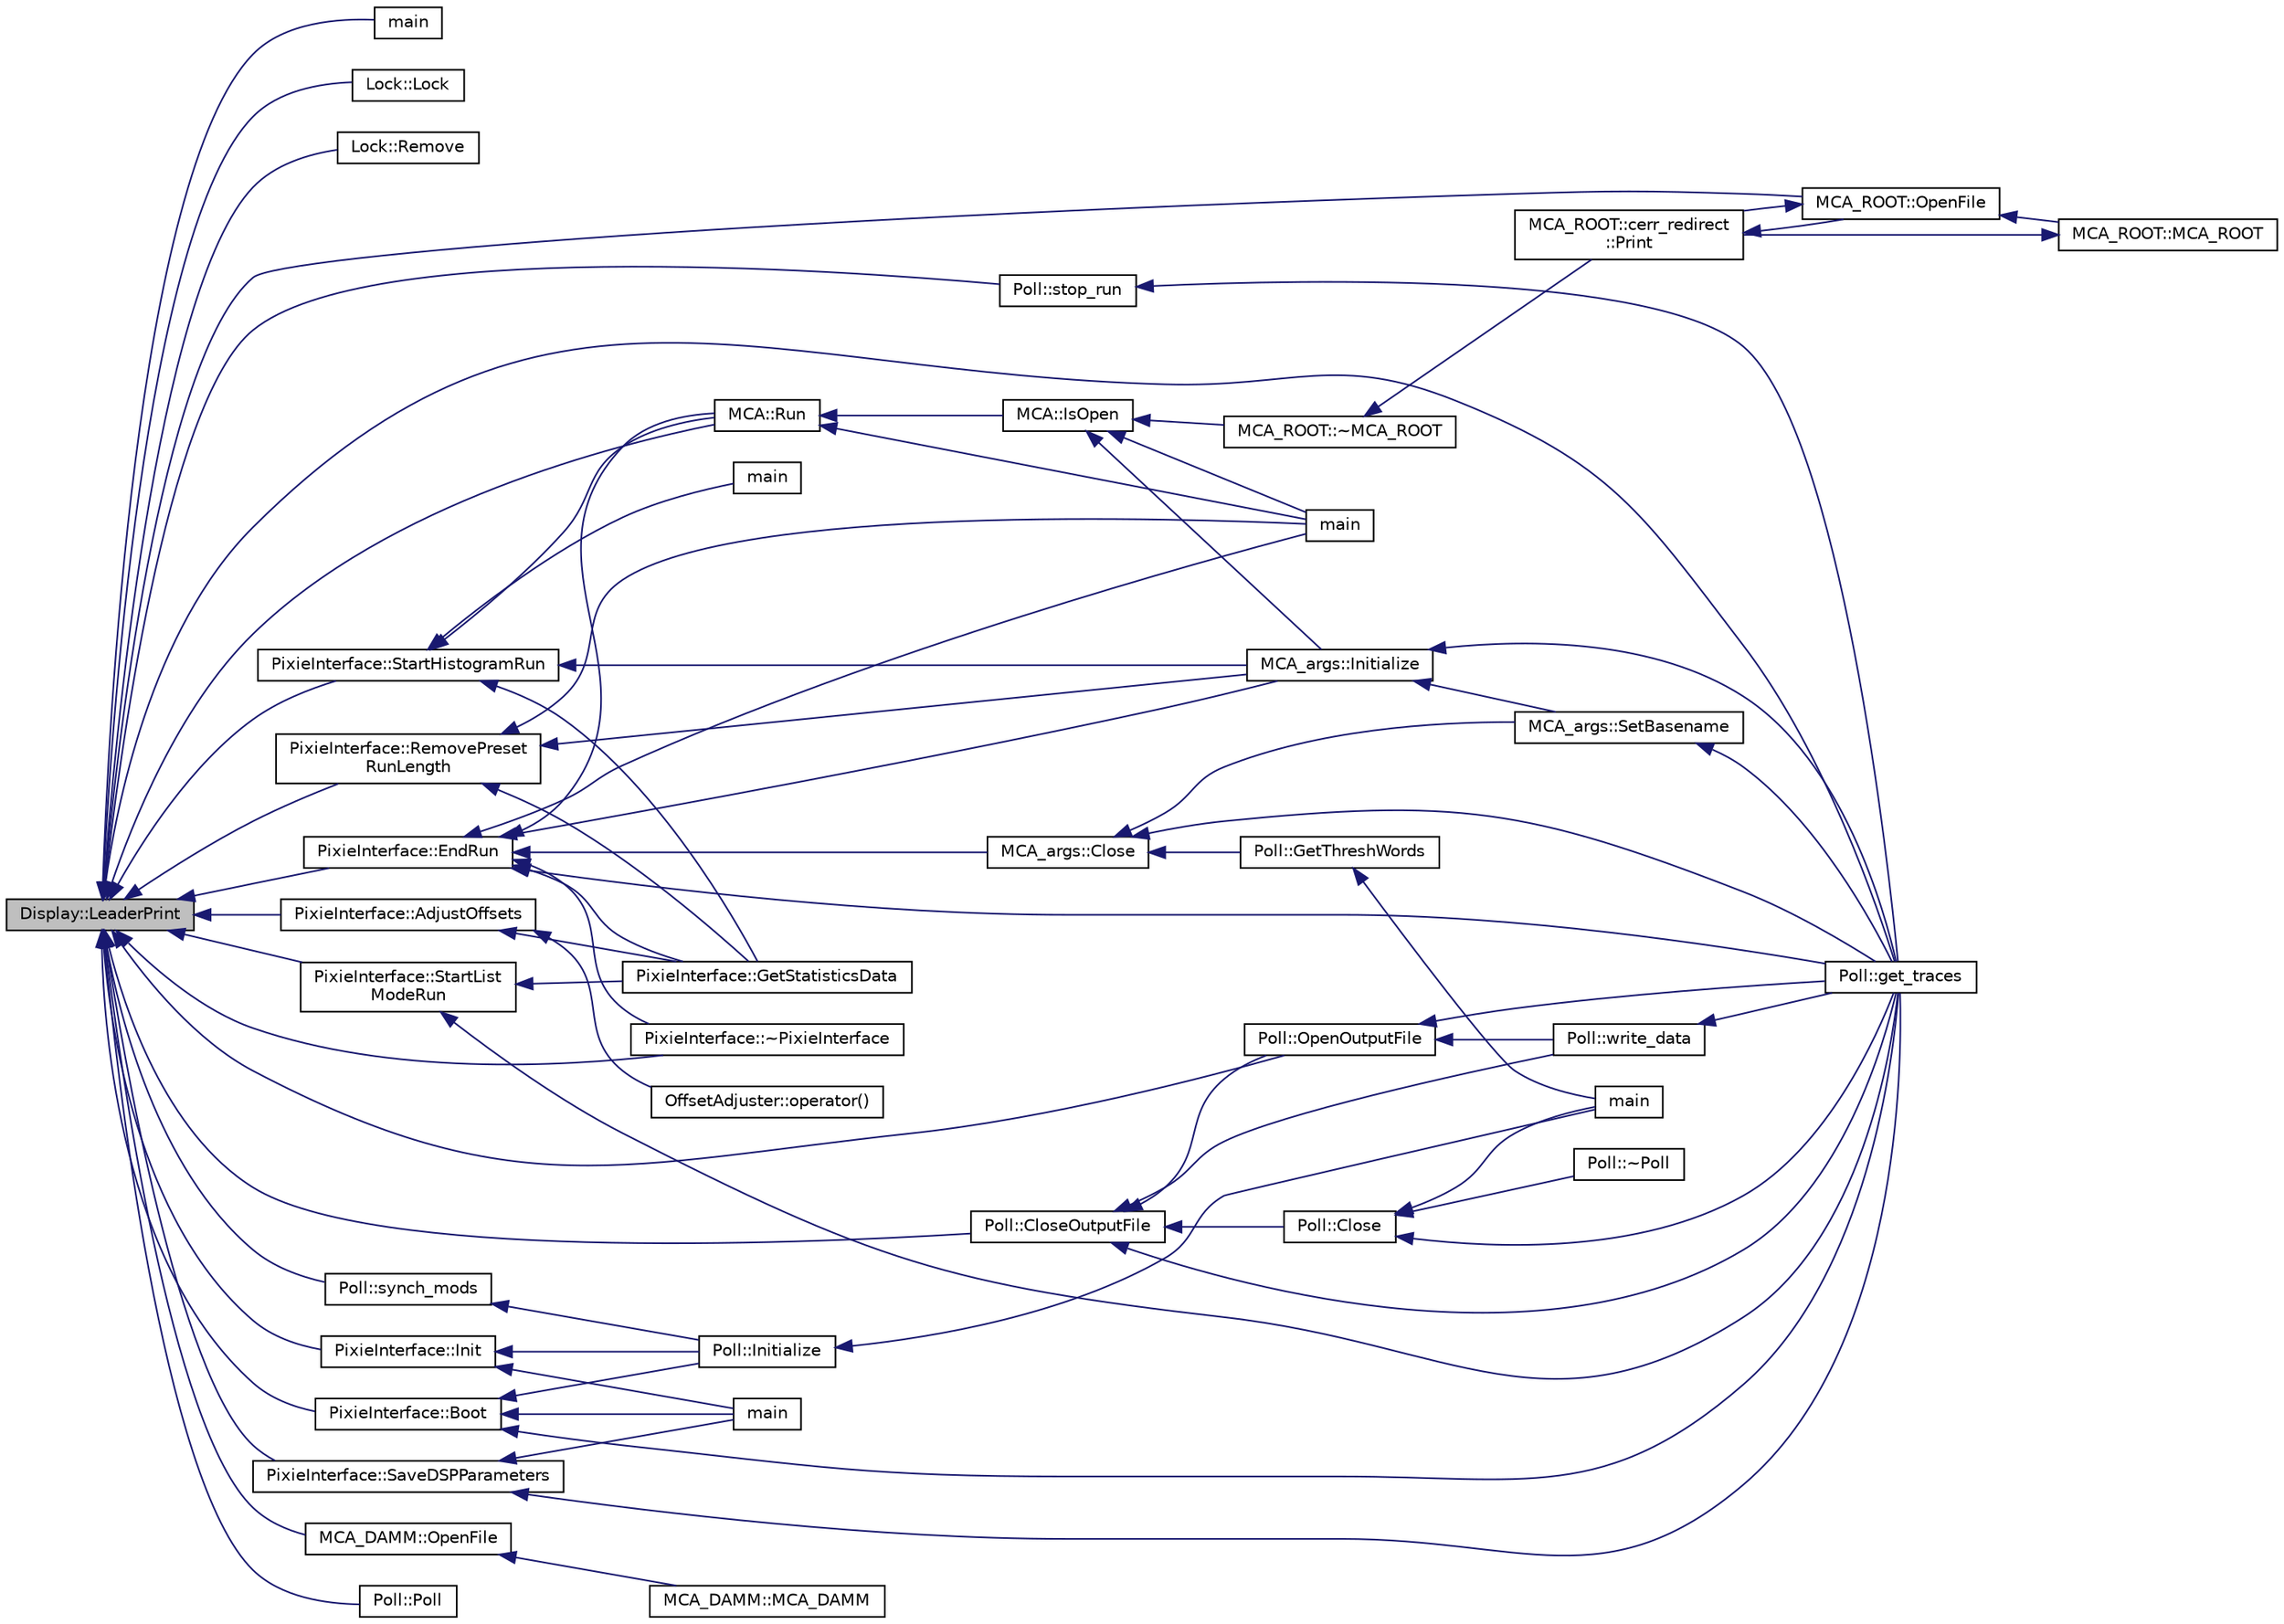 digraph "Display::LeaderPrint"
{
  edge [fontname="Helvetica",fontsize="10",labelfontname="Helvetica",labelfontsize="10"];
  node [fontname="Helvetica",fontsize="10",shape=record];
  rankdir="LR";
  Node1 [label="Display::LeaderPrint",height=0.2,width=0.4,color="black", fillcolor="grey75", style="filled", fontcolor="black"];
  Node1 -> Node2 [dir="back",color="midnightblue",fontsize="10",style="solid",fontname="Helvetica"];
  Node2 [label="main",height=0.2,width=0.4,color="black", fillcolor="white", style="filled",URL="$d9/d6d/copy__params_8cpp.html#a3c04138a5bfe5d72780bb7e82a18e627"];
  Node1 -> Node3 [dir="back",color="midnightblue",fontsize="10",style="solid",fontname="Helvetica"];
  Node3 [label="Lock::Lock",height=0.2,width=0.4,color="black", fillcolor="white", style="filled",URL="$db/d3b/class_lock.html#a7686e9075b7e825254b5d28cc65cd09a"];
  Node1 -> Node4 [dir="back",color="midnightblue",fontsize="10",style="solid",fontname="Helvetica"];
  Node4 [label="Lock::Remove",height=0.2,width=0.4,color="black", fillcolor="white", style="filled",URL="$db/d3b/class_lock.html#a6006ce3dff608bedbe348e9f44da4dac"];
  Node1 -> Node5 [dir="back",color="midnightblue",fontsize="10",style="solid",fontname="Helvetica"];
  Node5 [label="MCA::Run",height=0.2,width=0.4,color="black", fillcolor="white", style="filled",URL="$d4/def/class_m_c_a.html#ae638fbf7cf9c8dc94e1392095ada6686",tooltip="Start the MCA running. "];
  Node5 -> Node6 [dir="back",color="midnightblue",fontsize="10",style="solid",fontname="Helvetica"];
  Node6 [label="MCA::IsOpen",height=0.2,width=0.4,color="black", fillcolor="white", style="filled",URL="$d4/def/class_m_c_a.html#a9ec349ada510437c6a7b629aa8289987",tooltip="Check if the histogram construction was successful. "];
  Node6 -> Node7 [dir="back",color="midnightblue",fontsize="10",style="solid",fontname="Helvetica"];
  Node7 [label="main",height=0.2,width=0.4,color="black", fillcolor="white", style="filled",URL="$da/d35/_m_c_a__exec_8cpp.html#a0ddf1224851353fc92bfbff6f499fa97"];
  Node6 -> Node8 [dir="back",color="midnightblue",fontsize="10",style="solid",fontname="Helvetica"];
  Node8 [label="MCA_ROOT::~MCA_ROOT",height=0.2,width=0.4,color="black", fillcolor="white", style="filled",URL="$dc/d85/class_m_c_a___r_o_o_t.html#a2b525e12723d18f5072632560c39ec78",tooltip="Defaul destructor. "];
  Node8 -> Node9 [dir="back",color="midnightblue",fontsize="10",style="solid",fontname="Helvetica"];
  Node9 [label="MCA_ROOT::cerr_redirect\l::Print",height=0.2,width=0.4,color="black", fillcolor="white", style="filled",URL="$de/dc5/class_m_c_a___r_o_o_t_1_1cerr__redirect.html#a824ff8d72f4ec2b98b485594c8608a10"];
  Node9 -> Node10 [dir="back",color="midnightblue",fontsize="10",style="solid",fontname="Helvetica"];
  Node10 [label="MCA_ROOT::OpenFile",height=0.2,width=0.4,color="black", fillcolor="white", style="filled",URL="$dc/d85/class_m_c_a___r_o_o_t.html#a2eb995cbd14ca173fcd5626395699033",tooltip="Abstract method to open a storage file. "];
  Node10 -> Node11 [dir="back",color="midnightblue",fontsize="10",style="solid",fontname="Helvetica"];
  Node11 [label="MCA_ROOT::MCA_ROOT",height=0.2,width=0.4,color="black", fillcolor="white", style="filled",URL="$dc/d85/class_m_c_a___r_o_o_t.html#af793158b400b3b6fd377c5e4fc1ff530",tooltip="Default constructor. "];
  Node11 -> Node9 [dir="back",color="midnightblue",fontsize="10",style="solid",fontname="Helvetica"];
  Node10 -> Node9 [dir="back",color="midnightblue",fontsize="10",style="solid",fontname="Helvetica"];
  Node6 -> Node12 [dir="back",color="midnightblue",fontsize="10",style="solid",fontname="Helvetica"];
  Node12 [label="MCA_args::Initialize",height=0.2,width=0.4,color="black", fillcolor="white", style="filled",URL="$d3/d7b/class_m_c_a__args.html#a23bf88ff490adb631bbafef3c4bc18e0"];
  Node12 -> Node13 [dir="back",color="midnightblue",fontsize="10",style="solid",fontname="Helvetica"];
  Node13 [label="Poll::get_traces",height=0.2,width=0.4,color="black", fillcolor="white", style="filled",URL="$d6/db0/class_poll.html#a7bc77d04169be53d1a3553e0a55932d6",tooltip="Acquire raw traces from a pixie module. "];
  Node12 -> Node14 [dir="back",color="midnightblue",fontsize="10",style="solid",fontname="Helvetica"];
  Node14 [label="MCA_args::SetBasename",height=0.2,width=0.4,color="black", fillcolor="white", style="filled",URL="$d3/d7b/class_m_c_a__args.html#a5308bd7d0b4afde97322e8c0cde07dc9"];
  Node14 -> Node13 [dir="back",color="midnightblue",fontsize="10",style="solid",fontname="Helvetica"];
  Node5 -> Node7 [dir="back",color="midnightblue",fontsize="10",style="solid",fontname="Helvetica"];
  Node1 -> Node15 [dir="back",color="midnightblue",fontsize="10",style="solid",fontname="Helvetica"];
  Node15 [label="MCA_DAMM::OpenFile",height=0.2,width=0.4,color="black", fillcolor="white", style="filled",URL="$d5/db3/class_m_c_a___d_a_m_m.html#a06e8c9cee760364b3abf5a5eff47ef32",tooltip="Abstract method to open a storage file. "];
  Node15 -> Node16 [dir="back",color="midnightblue",fontsize="10",style="solid",fontname="Helvetica"];
  Node16 [label="MCA_DAMM::MCA_DAMM",height=0.2,width=0.4,color="black", fillcolor="white", style="filled",URL="$d5/db3/class_m_c_a___d_a_m_m.html#a3f2df0727b53117ee63dc50707fecf72"];
  Node1 -> Node10 [dir="back",color="midnightblue",fontsize="10",style="solid",fontname="Helvetica"];
  Node1 -> Node17 [dir="back",color="midnightblue",fontsize="10",style="solid",fontname="Helvetica"];
  Node17 [label="PixieInterface::~PixieInterface",height=0.2,width=0.4,color="black", fillcolor="white", style="filled",URL="$d9/dc6/class_pixie_interface.html#a9f695ad3a74f5a6152008add271f7cde"];
  Node1 -> Node18 [dir="back",color="midnightblue",fontsize="10",style="solid",fontname="Helvetica"];
  Node18 [label="PixieInterface::Init",height=0.2,width=0.4,color="black", fillcolor="white", style="filled",URL="$d9/dc6/class_pixie_interface.html#af8e3e7ef5e36b64b204eaae46f4d11a0"];
  Node18 -> Node19 [dir="back",color="midnightblue",fontsize="10",style="solid",fontname="Helvetica"];
  Node19 [label="main",height=0.2,width=0.4,color="black", fillcolor="white", style="filled",URL="$d9/d36/adjust__offsets_8cpp.html#a0ddf1224851353fc92bfbff6f499fa97"];
  Node18 -> Node20 [dir="back",color="midnightblue",fontsize="10",style="solid",fontname="Helvetica"];
  Node20 [label="Poll::Initialize",height=0.2,width=0.4,color="black", fillcolor="white", style="filled",URL="$d6/db0/class_poll.html#a1353049de2d032ee6aabd8f1f714941d",tooltip="Initialize the poll object. "];
  Node20 -> Node21 [dir="back",color="midnightblue",fontsize="10",style="solid",fontname="Helvetica"];
  Node21 [label="main",height=0.2,width=0.4,color="black", fillcolor="white", style="filled",URL="$d1/d50/poll2_8cpp.html#a0ddf1224851353fc92bfbff6f499fa97"];
  Node1 -> Node22 [dir="back",color="midnightblue",fontsize="10",style="solid",fontname="Helvetica"];
  Node22 [label="PixieInterface::Boot",height=0.2,width=0.4,color="black", fillcolor="white", style="filled",URL="$d9/dc6/class_pixie_interface.html#ae470f4ea2b5e2955599a2e05a4d30e25"];
  Node22 -> Node19 [dir="back",color="midnightblue",fontsize="10",style="solid",fontname="Helvetica"];
  Node22 -> Node20 [dir="back",color="midnightblue",fontsize="10",style="solid",fontname="Helvetica"];
  Node22 -> Node13 [dir="back",color="midnightblue",fontsize="10",style="solid",fontname="Helvetica"];
  Node1 -> Node23 [dir="back",color="midnightblue",fontsize="10",style="solid",fontname="Helvetica"];
  Node23 [label="PixieInterface::SaveDSPParameters",height=0.2,width=0.4,color="black", fillcolor="white", style="filled",URL="$d9/dc6/class_pixie_interface.html#a5b4cfbf6909bac1dd112ab6d05d536b8"];
  Node23 -> Node19 [dir="back",color="midnightblue",fontsize="10",style="solid",fontname="Helvetica"];
  Node23 -> Node13 [dir="back",color="midnightblue",fontsize="10",style="solid",fontname="Helvetica"];
  Node1 -> Node24 [dir="back",color="midnightblue",fontsize="10",style="solid",fontname="Helvetica"];
  Node24 [label="PixieInterface::StartHistogramRun",height=0.2,width=0.4,color="black", fillcolor="white", style="filled",URL="$d9/dc6/class_pixie_interface.html#afd46659640c05572d21cb408673e0fb9"];
  Node24 -> Node5 [dir="back",color="midnightblue",fontsize="10",style="solid",fontname="Helvetica"];
  Node24 -> Node25 [dir="back",color="midnightblue",fontsize="10",style="solid",fontname="Helvetica"];
  Node25 [label="main",height=0.2,width=0.4,color="black", fillcolor="white", style="filled",URL="$d8/d3e/mca__paw_8cpp.html#a0ddf1224851353fc92bfbff6f499fa97"];
  Node24 -> Node26 [dir="back",color="midnightblue",fontsize="10",style="solid",fontname="Helvetica"];
  Node26 [label="PixieInterface::GetStatisticsData",height=0.2,width=0.4,color="black", fillcolor="white", style="filled",URL="$d9/dc6/class_pixie_interface.html#a78ca1f0d92be311414e2615480a85eff"];
  Node24 -> Node12 [dir="back",color="midnightblue",fontsize="10",style="solid",fontname="Helvetica"];
  Node1 -> Node27 [dir="back",color="midnightblue",fontsize="10",style="solid",fontname="Helvetica"];
  Node27 [label="PixieInterface::StartList\lModeRun",height=0.2,width=0.4,color="black", fillcolor="white", style="filled",URL="$d9/dc6/class_pixie_interface.html#a79af70fc2c00e23efb24a047dc5fe9c2"];
  Node27 -> Node26 [dir="back",color="midnightblue",fontsize="10",style="solid",fontname="Helvetica"];
  Node27 -> Node13 [dir="back",color="midnightblue",fontsize="10",style="solid",fontname="Helvetica"];
  Node1 -> Node28 [dir="back",color="midnightblue",fontsize="10",style="solid",fontname="Helvetica"];
  Node28 [label="PixieInterface::EndRun",height=0.2,width=0.4,color="black", fillcolor="white", style="filled",URL="$d9/dc6/class_pixie_interface.html#a835561dc9e2ac27d045dcf1cd043fc9f"];
  Node28 -> Node5 [dir="back",color="midnightblue",fontsize="10",style="solid",fontname="Helvetica"];
  Node28 -> Node7 [dir="back",color="midnightblue",fontsize="10",style="solid",fontname="Helvetica"];
  Node28 -> Node17 [dir="back",color="midnightblue",fontsize="10",style="solid",fontname="Helvetica"];
  Node28 -> Node26 [dir="back",color="midnightblue",fontsize="10",style="solid",fontname="Helvetica"];
  Node28 -> Node12 [dir="back",color="midnightblue",fontsize="10",style="solid",fontname="Helvetica"];
  Node28 -> Node29 [dir="back",color="midnightblue",fontsize="10",style="solid",fontname="Helvetica"];
  Node29 [label="MCA_args::Close",height=0.2,width=0.4,color="black", fillcolor="white", style="filled",URL="$d3/d7b/class_m_c_a__args.html#a2661f4a51cbd4832f4852cef67d0350e"];
  Node29 -> Node13 [dir="back",color="midnightblue",fontsize="10",style="solid",fontname="Helvetica"];
  Node29 -> Node14 [dir="back",color="midnightblue",fontsize="10",style="solid",fontname="Helvetica"];
  Node29 -> Node30 [dir="back",color="midnightblue",fontsize="10",style="solid",fontname="Helvetica"];
  Node30 [label="Poll::GetThreshWords",height=0.2,width=0.4,color="black", fillcolor="white", style="filled",URL="$d6/db0/class_poll.html#af663df9384bf7c210165077aafc4dbc4"];
  Node30 -> Node21 [dir="back",color="midnightblue",fontsize="10",style="solid",fontname="Helvetica"];
  Node28 -> Node13 [dir="back",color="midnightblue",fontsize="10",style="solid",fontname="Helvetica"];
  Node1 -> Node31 [dir="back",color="midnightblue",fontsize="10",style="solid",fontname="Helvetica"];
  Node31 [label="PixieInterface::RemovePreset\lRunLength",height=0.2,width=0.4,color="black", fillcolor="white", style="filled",URL="$d9/dc6/class_pixie_interface.html#a17af41261f095c91989bb9032888c314"];
  Node31 -> Node7 [dir="back",color="midnightblue",fontsize="10",style="solid",fontname="Helvetica"];
  Node31 -> Node26 [dir="back",color="midnightblue",fontsize="10",style="solid",fontname="Helvetica"];
  Node31 -> Node12 [dir="back",color="midnightblue",fontsize="10",style="solid",fontname="Helvetica"];
  Node1 -> Node32 [dir="back",color="midnightblue",fontsize="10",style="solid",fontname="Helvetica"];
  Node32 [label="PixieInterface::AdjustOffsets",height=0.2,width=0.4,color="black", fillcolor="white", style="filled",URL="$d9/dc6/class_pixie_interface.html#ad93aa1daeb7b92efe2dbea5f24934ae7"];
  Node32 -> Node26 [dir="back",color="midnightblue",fontsize="10",style="solid",fontname="Helvetica"];
  Node32 -> Node33 [dir="back",color="midnightblue",fontsize="10",style="solid",fontname="Helvetica"];
  Node33 [label="OffsetAdjuster::operator()",height=0.2,width=0.4,color="black", fillcolor="white", style="filled",URL="$dc/d5b/class_offset_adjuster.html#ae50267b0040dcaee357035469c93d13e"];
  Node1 -> Node34 [dir="back",color="midnightblue",fontsize="10",style="solid",fontname="Helvetica"];
  Node34 [label="Poll::Poll",height=0.2,width=0.4,color="black", fillcolor="white", style="filled",URL="$d6/db0/class_poll.html#aac12ff2558aaa59ce34854162ad917b0",tooltip="Default constructor. "];
  Node1 -> Node35 [dir="back",color="midnightblue",fontsize="10",style="solid",fontname="Helvetica"];
  Node35 [label="Poll::CloseOutputFile",height=0.2,width=0.4,color="black", fillcolor="white", style="filled",URL="$d6/db0/class_poll.html#a4f280e910a51c786a7b8e390921fa106",tooltip="Close the current output file, if one is open. "];
  Node35 -> Node36 [dir="back",color="midnightblue",fontsize="10",style="solid",fontname="Helvetica"];
  Node36 [label="Poll::Close",height=0.2,width=0.4,color="black", fillcolor="white", style="filled",URL="$d6/db0/class_poll.html#ab16cd3eb72cac653541300cb6536e710",tooltip="Close the sockets, any open files, and clean up. "];
  Node36 -> Node21 [dir="back",color="midnightblue",fontsize="10",style="solid",fontname="Helvetica"];
  Node36 -> Node37 [dir="back",color="midnightblue",fontsize="10",style="solid",fontname="Helvetica"];
  Node37 [label="Poll::~Poll",height=0.2,width=0.4,color="black", fillcolor="white", style="filled",URL="$d6/db0/class_poll.html#ab99bf5ecc1992b6023e19fbb6b321f7a",tooltip="Destructor. "];
  Node36 -> Node13 [dir="back",color="midnightblue",fontsize="10",style="solid",fontname="Helvetica"];
  Node35 -> Node38 [dir="back",color="midnightblue",fontsize="10",style="solid",fontname="Helvetica"];
  Node38 [label="Poll::OpenOutputFile",height=0.2,width=0.4,color="black", fillcolor="white", style="filled",URL="$d6/db0/class_poll.html#adee13ef275973679b5524868be3cdc9c",tooltip="Opens a new file if no file is currently open. "];
  Node38 -> Node39 [dir="back",color="midnightblue",fontsize="10",style="solid",fontname="Helvetica"];
  Node39 [label="Poll::write_data",height=0.2,width=0.4,color="black", fillcolor="white", style="filled",URL="$d6/db0/class_poll.html#aa11d7496ff1d7eb58f6833822236bcac",tooltip="Write a data spill to disk. "];
  Node39 -> Node13 [dir="back",color="midnightblue",fontsize="10",style="solid",fontname="Helvetica"];
  Node38 -> Node13 [dir="back",color="midnightblue",fontsize="10",style="solid",fontname="Helvetica"];
  Node35 -> Node39 [dir="back",color="midnightblue",fontsize="10",style="solid",fontname="Helvetica"];
  Node35 -> Node13 [dir="back",color="midnightblue",fontsize="10",style="solid",fontname="Helvetica"];
  Node1 -> Node38 [dir="back",color="midnightblue",fontsize="10",style="solid",fontname="Helvetica"];
  Node1 -> Node40 [dir="back",color="midnightblue",fontsize="10",style="solid",fontname="Helvetica"];
  Node40 [label="Poll::synch_mods",height=0.2,width=0.4,color="black", fillcolor="white", style="filled",URL="$d6/db0/class_poll.html#a8022b216f73f4f52a02ea89ad1b8851e",tooltip="Set IN_SYNCH and SYNCH_WAIT parameters on all modules. "];
  Node40 -> Node20 [dir="back",color="midnightblue",fontsize="10",style="solid",fontname="Helvetica"];
  Node1 -> Node41 [dir="back",color="midnightblue",fontsize="10",style="solid",fontname="Helvetica"];
  Node41 [label="Poll::stop_run",height=0.2,width=0.4,color="black", fillcolor="white", style="filled",URL="$d6/db0/class_poll.html#a8ce334944617087aa36f87141848facc",tooltip="Stop an active data recording run. "];
  Node41 -> Node13 [dir="back",color="midnightblue",fontsize="10",style="solid",fontname="Helvetica"];
  Node1 -> Node13 [dir="back",color="midnightblue",fontsize="10",style="solid",fontname="Helvetica"];
}
